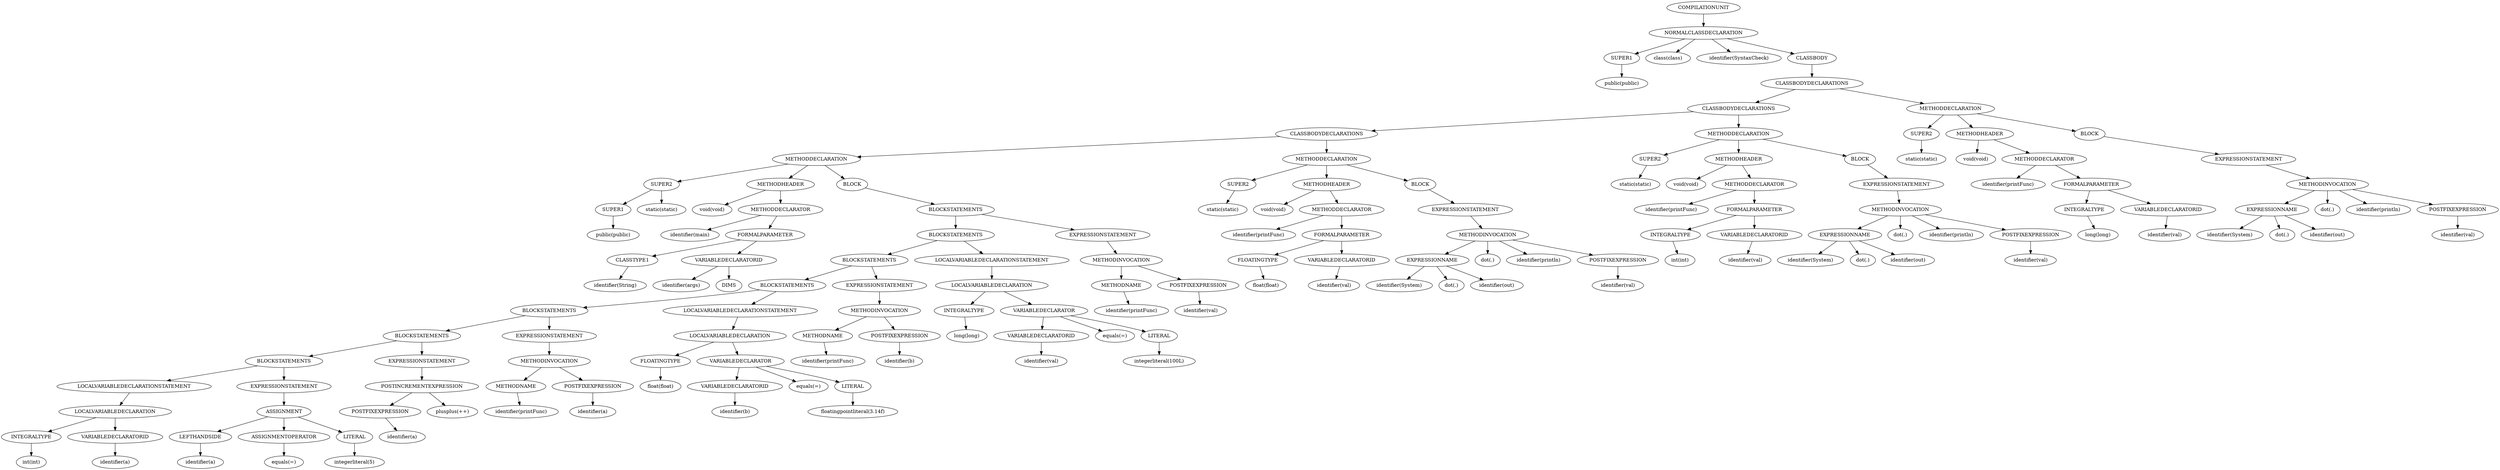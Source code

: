 digraph ASTVisual {
 ordering = out ;
10 [ label="SUPER1"]
20 [ label="public(public)"]
30 [ label="SUPER1"]
40 [ label="public(public)"]
50 [ label="SUPER2"]
60 [ label="static(static)"]
70 [ label="CLASSTYPE1"]
80 [ label="identifier(String)"]
90 [ label="DIMS"]
100 [ label="VARIABLEDECLARATORID"]
110 [ label="identifier(args)"]
120 [ label="FORMALPARAMETER"]
130 [ label="METHODDECLARATOR"]
140 [ label="identifier(main)"]
150 [ label="METHODHEADER"]
160 [ label="void(void)"]
170 [ label="INTEGRALTYPE"]
180 [ label="int(int)"]
190 [ label="VARIABLEDECLARATORID"]
200 [ label="identifier(a)"]
210 [ label="LOCALVARIABLEDECLARATION"]
220 [ label="LOCALVARIABLEDECLARATIONSTATEMENT"]
230 [ label="LEFTHANDSIDE"]
240 [ label="identifier(a)"]
250 [ label="ASSIGNMENTOPERATOR"]
260 [ label="equals(=)"]
270 [ label="LITERAL"]
280 [ label="integerliteral(5)"]
290 [ label="ASSIGNMENT"]
300 [ label="EXPRESSIONSTATEMENT"]
310 [ label="BLOCKSTATEMENTS"]
320 [ label="POSTFIXEXPRESSION"]
330 [ label="identifier(a)"]
340 [ label="POSTINCREMENTEXPRESSION"]
350 [ label="plusplus(++)"]
360 [ label="EXPRESSIONSTATEMENT"]
370 [ label="BLOCKSTATEMENTS"]
380 [ label="METHODNAME"]
390 [ label="identifier(printFunc)"]
400 [ label="POSTFIXEXPRESSION"]
410 [ label="identifier(a)"]
420 [ label="METHODINVOCATION"]
430 [ label="EXPRESSIONSTATEMENT"]
440 [ label="BLOCKSTATEMENTS"]
450 [ label="FLOATINGTYPE"]
460 [ label="float(float)"]
470 [ label="VARIABLEDECLARATORID"]
480 [ label="identifier(b)"]
490 [ label="LITERAL"]
500 [ label="floatingpointliteral(3.14f)"]
510 [ label="VARIABLEDECLARATOR"]
520 [ label="equals(=)"]
530 [ label="LOCALVARIABLEDECLARATION"]
540 [ label="LOCALVARIABLEDECLARATIONSTATEMENT"]
550 [ label="BLOCKSTATEMENTS"]
560 [ label="METHODNAME"]
570 [ label="identifier(printFunc)"]
580 [ label="POSTFIXEXPRESSION"]
590 [ label="identifier(b)"]
600 [ label="METHODINVOCATION"]
610 [ label="EXPRESSIONSTATEMENT"]
620 [ label="BLOCKSTATEMENTS"]
630 [ label="INTEGRALTYPE"]
640 [ label="long(long)"]
650 [ label="VARIABLEDECLARATORID"]
660 [ label="identifier(val)"]
670 [ label="LITERAL"]
680 [ label="integerliteral(100L)"]
690 [ label="VARIABLEDECLARATOR"]
700 [ label="equals(=)"]
710 [ label="LOCALVARIABLEDECLARATION"]
720 [ label="LOCALVARIABLEDECLARATIONSTATEMENT"]
730 [ label="BLOCKSTATEMENTS"]
740 [ label="METHODNAME"]
750 [ label="identifier(printFunc)"]
760 [ label="POSTFIXEXPRESSION"]
770 [ label="identifier(val)"]
780 [ label="METHODINVOCATION"]
790 [ label="EXPRESSIONSTATEMENT"]
800 [ label="BLOCKSTATEMENTS"]
810 [ label="BLOCK"]
820 [ label="METHODDECLARATION"]
830 [ label="SUPER2"]
840 [ label="static(static)"]
850 [ label="FLOATINGTYPE"]
860 [ label="float(float)"]
870 [ label="VARIABLEDECLARATORID"]
880 [ label="identifier(val)"]
890 [ label="FORMALPARAMETER"]
900 [ label="METHODDECLARATOR"]
910 [ label="identifier(printFunc)"]
920 [ label="METHODHEADER"]
930 [ label="void(void)"]
940 [ label="EXPRESSIONNAME"]
950 [ label="identifier(System)"]
960 [ label="dot(.)"]
970 [ label="identifier(out)"]
980 [ label="POSTFIXEXPRESSION"]
990 [ label="identifier(val)"]
1000 [ label="METHODINVOCATION"]
1010 [ label="dot(.)"]
1020 [ label="identifier(println)"]
1030 [ label="EXPRESSIONSTATEMENT"]
1040 [ label="BLOCK"]
1050 [ label="METHODDECLARATION"]
1060 [ label="CLASSBODYDECLARATIONS"]
1070 [ label="SUPER2"]
1080 [ label="static(static)"]
1090 [ label="INTEGRALTYPE"]
1100 [ label="int(int)"]
1110 [ label="VARIABLEDECLARATORID"]
1120 [ label="identifier(val)"]
1130 [ label="FORMALPARAMETER"]
1140 [ label="METHODDECLARATOR"]
1150 [ label="identifier(printFunc)"]
1160 [ label="METHODHEADER"]
1170 [ label="void(void)"]
1180 [ label="EXPRESSIONNAME"]
1190 [ label="identifier(System)"]
1200 [ label="dot(.)"]
1210 [ label="identifier(out)"]
1220 [ label="POSTFIXEXPRESSION"]
1230 [ label="identifier(val)"]
1240 [ label="METHODINVOCATION"]
1250 [ label="dot(.)"]
1260 [ label="identifier(println)"]
1270 [ label="EXPRESSIONSTATEMENT"]
1280 [ label="BLOCK"]
1290 [ label="METHODDECLARATION"]
1300 [ label="CLASSBODYDECLARATIONS"]
1310 [ label="SUPER2"]
1320 [ label="static(static)"]
1330 [ label="INTEGRALTYPE"]
1340 [ label="long(long)"]
1350 [ label="VARIABLEDECLARATORID"]
1360 [ label="identifier(val)"]
1370 [ label="FORMALPARAMETER"]
1380 [ label="METHODDECLARATOR"]
1390 [ label="identifier(printFunc)"]
1400 [ label="METHODHEADER"]
1410 [ label="void(void)"]
1420 [ label="EXPRESSIONNAME"]
1430 [ label="identifier(System)"]
1440 [ label="dot(.)"]
1450 [ label="identifier(out)"]
1460 [ label="POSTFIXEXPRESSION"]
1470 [ label="identifier(val)"]
1480 [ label="METHODINVOCATION"]
1490 [ label="dot(.)"]
1500 [ label="identifier(println)"]
1510 [ label="EXPRESSIONSTATEMENT"]
1520 [ label="BLOCK"]
1530 [ label="METHODDECLARATION"]
1540 [ label="CLASSBODYDECLARATIONS"]
1550 [ label="CLASSBODY"]
1560 [ label="NORMALCLASSDECLARATION"]
1570 [ label="class(class)"]
1580 [ label="identifier(SyntaxCheck)"]
1590 [ label="COMPILATIONUNIT"]
10 -> 20[ label=""]
30 -> 40[ label=""]
50 -> 30[ label=""]
50 -> 60[ label=""]
70 -> 80[ label=""]
100 -> 110[ label=""]
100 -> 90[ label=""]
120 -> 70[ label=""]
120 -> 100[ label=""]
130 -> 140[ label=""]
130 -> 120[ label=""]
150 -> 160[ label=""]
150 -> 130[ label=""]
170 -> 180[ label=""]
190 -> 200[ label=""]
210 -> 170[ label=""]
210 -> 190[ label=""]
220 -> 210[ label=""]
230 -> 240[ label=""]
250 -> 260[ label=""]
270 -> 280[ label=""]
290 -> 230[ label=""]
290 -> 250[ label=""]
290 -> 270[ label=""]
300 -> 290[ label=""]
310 -> 220[ label=""]
310 -> 300[ label=""]
320 -> 330[ label=""]
340 -> 320[ label=""]
340 -> 350[ label=""]
360 -> 340[ label=""]
370 -> 310[ label=""]
370 -> 360[ label=""]
380 -> 390[ label=""]
400 -> 410[ label=""]
420 -> 380[ label=""]
420 -> 400[ label=""]
430 -> 420[ label=""]
440 -> 370[ label=""]
440 -> 430[ label=""]
450 -> 460[ label=""]
470 -> 480[ label=""]
490 -> 500[ label=""]
510 -> 470[ label=""]
510 -> 520[ label=""]
510 -> 490[ label=""]
530 -> 450[ label=""]
530 -> 510[ label=""]
540 -> 530[ label=""]
550 -> 440[ label=""]
550 -> 540[ label=""]
560 -> 570[ label=""]
580 -> 590[ label=""]
600 -> 560[ label=""]
600 -> 580[ label=""]
610 -> 600[ label=""]
620 -> 550[ label=""]
620 -> 610[ label=""]
630 -> 640[ label=""]
650 -> 660[ label=""]
670 -> 680[ label=""]
690 -> 650[ label=""]
690 -> 700[ label=""]
690 -> 670[ label=""]
710 -> 630[ label=""]
710 -> 690[ label=""]
720 -> 710[ label=""]
730 -> 620[ label=""]
730 -> 720[ label=""]
740 -> 750[ label=""]
760 -> 770[ label=""]
780 -> 740[ label=""]
780 -> 760[ label=""]
790 -> 780[ label=""]
800 -> 730[ label=""]
800 -> 790[ label=""]
810 -> 800[ label=""]
820 -> 50[ label=""]
820 -> 150[ label=""]
820 -> 810[ label=""]
830 -> 840[ label=""]
850 -> 860[ label=""]
870 -> 880[ label=""]
890 -> 850[ label=""]
890 -> 870[ label=""]
900 -> 910[ label=""]
900 -> 890[ label=""]
920 -> 930[ label=""]
920 -> 900[ label=""]
940 -> 950[ label=""]
940 -> 960[ label=""]
940 -> 970[ label=""]
980 -> 990[ label=""]
1000 -> 940[ label=""]
1000 -> 1010[ label=""]
1000 -> 1020[ label=""]
1000 -> 980[ label=""]
1030 -> 1000[ label=""]
1040 -> 1030[ label=""]
1050 -> 830[ label=""]
1050 -> 920[ label=""]
1050 -> 1040[ label=""]
1060 -> 820[ label=""]
1060 -> 1050[ label=""]
1070 -> 1080[ label=""]
1090 -> 1100[ label=""]
1110 -> 1120[ label=""]
1130 -> 1090[ label=""]
1130 -> 1110[ label=""]
1140 -> 1150[ label=""]
1140 -> 1130[ label=""]
1160 -> 1170[ label=""]
1160 -> 1140[ label=""]
1180 -> 1190[ label=""]
1180 -> 1200[ label=""]
1180 -> 1210[ label=""]
1220 -> 1230[ label=""]
1240 -> 1180[ label=""]
1240 -> 1250[ label=""]
1240 -> 1260[ label=""]
1240 -> 1220[ label=""]
1270 -> 1240[ label=""]
1280 -> 1270[ label=""]
1290 -> 1070[ label=""]
1290 -> 1160[ label=""]
1290 -> 1280[ label=""]
1300 -> 1060[ label=""]
1300 -> 1290[ label=""]
1310 -> 1320[ label=""]
1330 -> 1340[ label=""]
1350 -> 1360[ label=""]
1370 -> 1330[ label=""]
1370 -> 1350[ label=""]
1380 -> 1390[ label=""]
1380 -> 1370[ label=""]
1400 -> 1410[ label=""]
1400 -> 1380[ label=""]
1420 -> 1430[ label=""]
1420 -> 1440[ label=""]
1420 -> 1450[ label=""]
1460 -> 1470[ label=""]
1480 -> 1420[ label=""]
1480 -> 1490[ label=""]
1480 -> 1500[ label=""]
1480 -> 1460[ label=""]
1510 -> 1480[ label=""]
1520 -> 1510[ label=""]
1530 -> 1310[ label=""]
1530 -> 1400[ label=""]
1530 -> 1520[ label=""]
1540 -> 1300[ label=""]
1540 -> 1530[ label=""]
1550 -> 1540[ label=""]
1560 -> 10[ label=""]
1560 -> 1570[ label=""]
1560 -> 1580[ label=""]
1560 -> 1550[ label=""]
1590 -> 1560[ label=""]
  }
